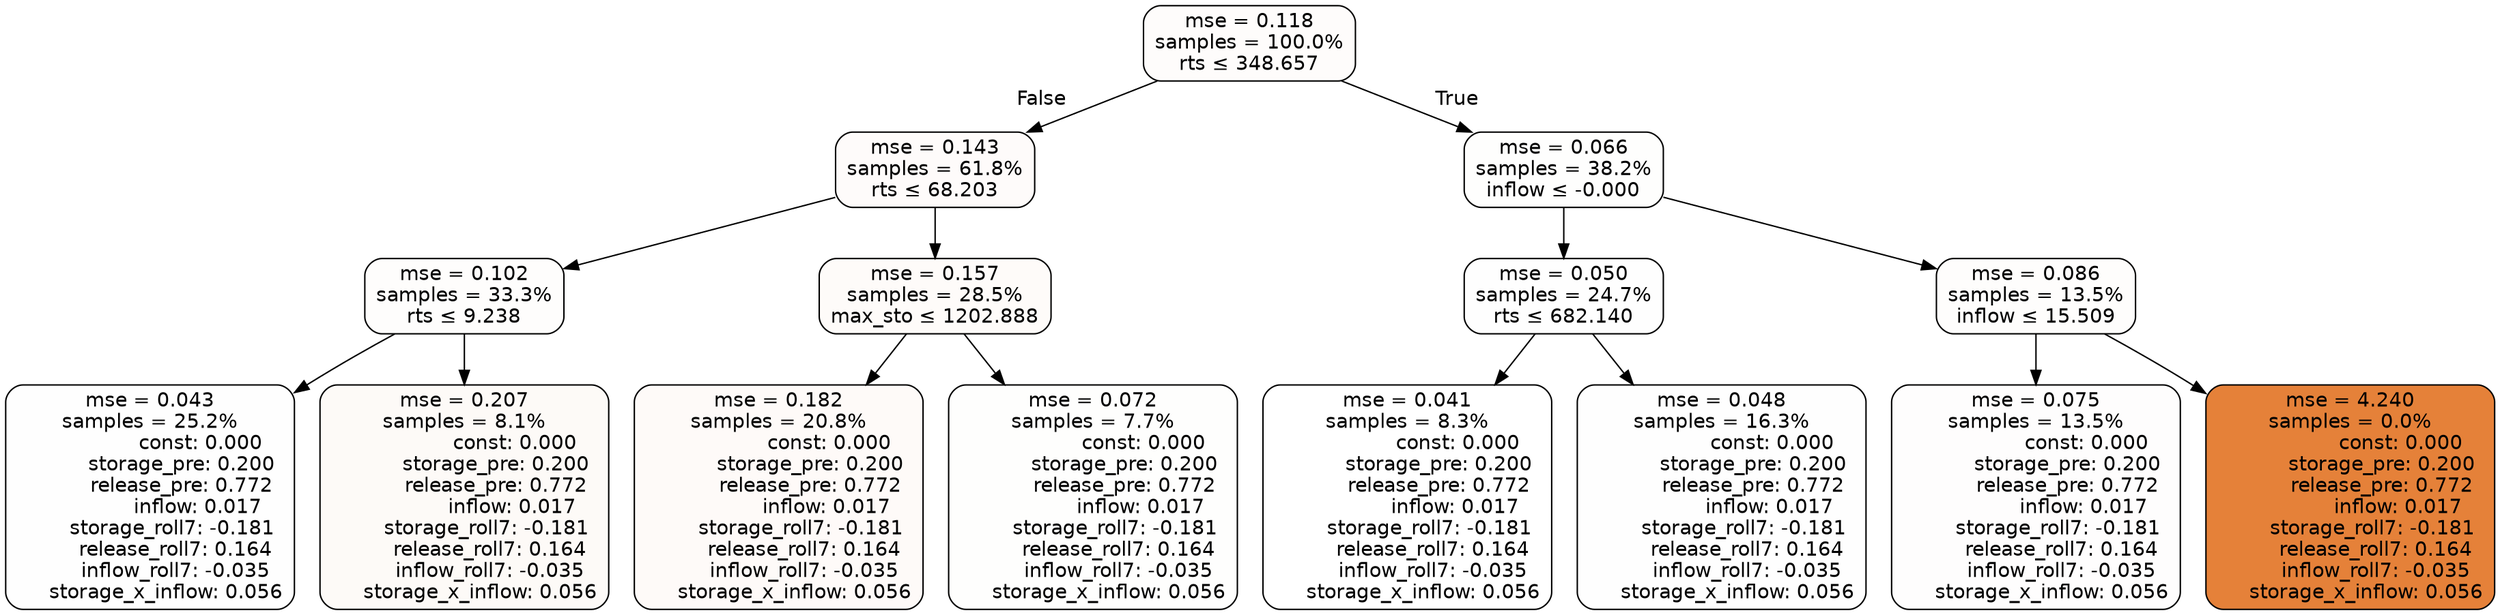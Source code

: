 digraph tree {
node [shape=rectangle, style="filled, rounded", color="black", fontname=helvetica] ;
edge [fontname=helvetica] ;
	"0" [label="mse = 0.118
samples = 100.0%
rts &le; 348.657", fillcolor="#fefcfb"]
	"1" [label="mse = 0.143
samples = 61.8%
rts &le; 68.203", fillcolor="#fefbfa"]
	"2" [label="mse = 0.102
samples = 33.3%
rts &le; 9.238", fillcolor="#fefdfc"]
	"3" [label="mse = 0.043
samples = 25.2%
                const: 0.000
          storage_pre: 0.200
          release_pre: 0.772
               inflow: 0.017
       storage_roll7: -0.181
        release_roll7: 0.164
        inflow_roll7: -0.035
     storage_x_inflow: 0.056", fillcolor="#fefefe"]
	"4" [label="mse = 0.207
samples = 8.1%
                const: 0.000
          storage_pre: 0.200
          release_pre: 0.772
               inflow: 0.017
       storage_roll7: -0.181
        release_roll7: 0.164
        inflow_roll7: -0.035
     storage_x_inflow: 0.056", fillcolor="#fdfaf7"]
	"5" [label="mse = 0.157
samples = 28.5%
max_sto &le; 1202.888", fillcolor="#fefbf9"]
	"6" [label="mse = 0.182
samples = 20.8%
                const: 0.000
          storage_pre: 0.200
          release_pre: 0.772
               inflow: 0.017
       storage_roll7: -0.181
        release_roll7: 0.164
        inflow_roll7: -0.035
     storage_x_inflow: 0.056", fillcolor="#fefaf8"]
	"7" [label="mse = 0.072
samples = 7.7%
                const: 0.000
          storage_pre: 0.200
          release_pre: 0.772
               inflow: 0.017
       storage_roll7: -0.181
        release_roll7: 0.164
        inflow_roll7: -0.035
     storage_x_inflow: 0.056", fillcolor="#fefefd"]
	"8" [label="mse = 0.066
samples = 38.2%
inflow &le; -0.000", fillcolor="#fefefd"]
	"9" [label="mse = 0.050
samples = 24.7%
rts &le; 682.140", fillcolor="#fefefe"]
	"10" [label="mse = 0.041
samples = 8.3%
                const: 0.000
          storage_pre: 0.200
          release_pre: 0.772
               inflow: 0.017
       storage_roll7: -0.181
        release_roll7: 0.164
        inflow_roll7: -0.035
     storage_x_inflow: 0.056", fillcolor="#ffffff"]
	"11" [label="mse = 0.048
samples = 16.3%
                const: 0.000
          storage_pre: 0.200
          release_pre: 0.772
               inflow: 0.017
       storage_roll7: -0.181
        release_roll7: 0.164
        inflow_roll7: -0.035
     storage_x_inflow: 0.056", fillcolor="#fefefe"]
	"12" [label="mse = 0.086
samples = 13.5%
inflow &le; 15.509", fillcolor="#fefdfc"]
	"13" [label="mse = 0.075
samples = 13.5%
                const: 0.000
          storage_pre: 0.200
          release_pre: 0.772
               inflow: 0.017
       storage_roll7: -0.181
        release_roll7: 0.164
        inflow_roll7: -0.035
     storage_x_inflow: 0.056", fillcolor="#fefdfd"]
	"14" [label="mse = 4.240
samples = 0.0%
                const: 0.000
          storage_pre: 0.200
          release_pre: 0.772
               inflow: 0.017
       storage_roll7: -0.181
        release_roll7: 0.164
        inflow_roll7: -0.035
     storage_x_inflow: 0.056", fillcolor="#e58139"]

	"0" -> "1" [labeldistance=2.5, labelangle=45, headlabel="False"]
	"1" -> "2"
	"2" -> "3"
	"2" -> "4"
	"1" -> "5"
	"5" -> "6"
	"5" -> "7"
	"0" -> "8" [labeldistance=2.5, labelangle=-45, headlabel="True"]
	"8" -> "9"
	"9" -> "10"
	"9" -> "11"
	"8" -> "12"
	"12" -> "13"
	"12" -> "14"
}